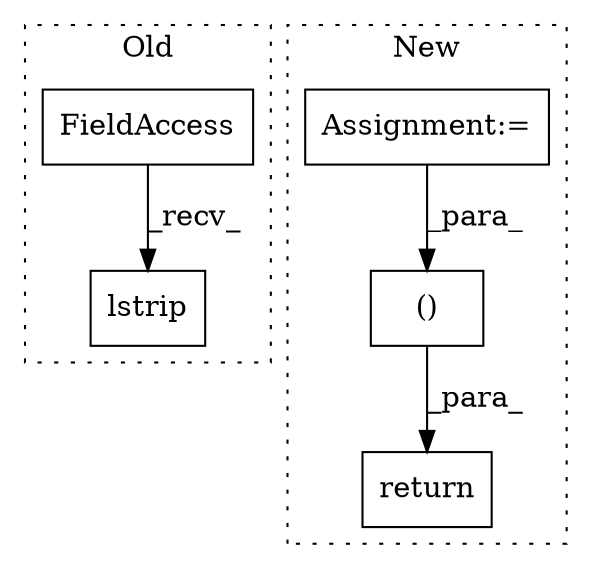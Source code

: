 digraph G {
subgraph cluster0 {
1 [label="lstrip" a="32" s="1401,1411" l="7,1" shape="box"];
4 [label="FieldAccess" a="22" s="1385" l="15" shape="box"];
label = "Old";
style="dotted";
}
subgraph cluster1 {
2 [label="()" a="106" s="2349" l="42" shape="box"];
3 [label="Assignment:=" a="7" s="2206" l="1" shape="box"];
5 [label="return" a="41" s="2335" l="14" shape="box"];
label = "New";
style="dotted";
}
2 -> 5 [label="_para_"];
3 -> 2 [label="_para_"];
4 -> 1 [label="_recv_"];
}
